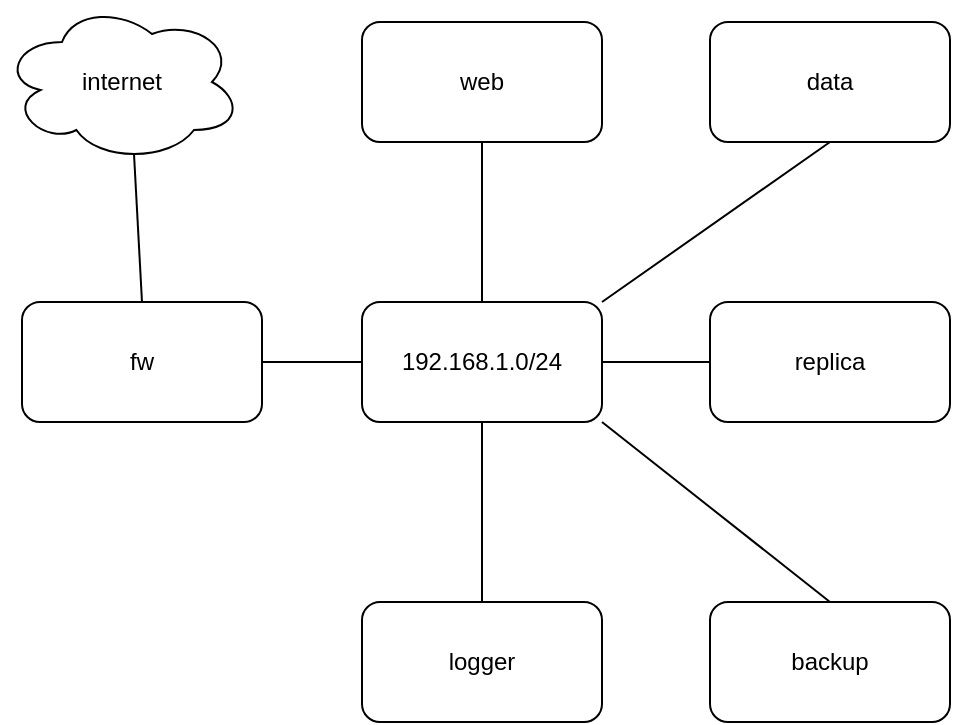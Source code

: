 <mxfile version="20.6.2" type="device"><diagram id="4IggmmZwFg4Mkd-BrONc" name="Страница 1"><mxGraphModel dx="1024" dy="621" grid="1" gridSize="10" guides="1" tooltips="1" connect="1" arrows="1" fold="1" page="1" pageScale="1" pageWidth="827" pageHeight="1169" math="0" shadow="0"><root><mxCell id="0"/><mxCell id="1" parent="0"/><mxCell id="Nk4rxEVuKk_PFZayKbhd-1" value="192.168.1.0/24" style="rounded=1;whiteSpace=wrap;html=1;" vertex="1" parent="1"><mxGeometry x="240" y="290" width="120" height="60" as="geometry"/></mxCell><mxCell id="Nk4rxEVuKk_PFZayKbhd-2" value="replica" style="rounded=1;whiteSpace=wrap;html=1;" vertex="1" parent="1"><mxGeometry x="414" y="290" width="120" height="60" as="geometry"/></mxCell><mxCell id="Nk4rxEVuKk_PFZayKbhd-4" value="fw" style="rounded=1;whiteSpace=wrap;html=1;" vertex="1" parent="1"><mxGeometry x="70" y="290" width="120" height="60" as="geometry"/></mxCell><mxCell id="Nk4rxEVuKk_PFZayKbhd-5" value="logger" style="rounded=1;whiteSpace=wrap;html=1;" vertex="1" parent="1"><mxGeometry x="240" y="440" width="120" height="60" as="geometry"/></mxCell><mxCell id="Nk4rxEVuKk_PFZayKbhd-6" value="web" style="rounded=1;whiteSpace=wrap;html=1;" vertex="1" parent="1"><mxGeometry x="240" y="150" width="120" height="60" as="geometry"/></mxCell><mxCell id="Nk4rxEVuKk_PFZayKbhd-7" value="data" style="rounded=1;whiteSpace=wrap;html=1;" vertex="1" parent="1"><mxGeometry x="414" y="150" width="120" height="60" as="geometry"/></mxCell><mxCell id="Nk4rxEVuKk_PFZayKbhd-8" value="backup" style="rounded=1;whiteSpace=wrap;html=1;" vertex="1" parent="1"><mxGeometry x="414" y="440" width="120" height="60" as="geometry"/></mxCell><mxCell id="Nk4rxEVuKk_PFZayKbhd-9" value="internet" style="ellipse;shape=cloud;whiteSpace=wrap;html=1;" vertex="1" parent="1"><mxGeometry x="60" y="140" width="120" height="80" as="geometry"/></mxCell><mxCell id="Nk4rxEVuKk_PFZayKbhd-10" value="" style="endArrow=none;html=1;rounded=0;exitX=0.5;exitY=0;exitDx=0;exitDy=0;entryX=0.55;entryY=0.95;entryDx=0;entryDy=0;entryPerimeter=0;" edge="1" parent="1" source="Nk4rxEVuKk_PFZayKbhd-4" target="Nk4rxEVuKk_PFZayKbhd-9"><mxGeometry width="50" height="50" relative="1" as="geometry"><mxPoint x="90" y="270" as="sourcePoint"/><mxPoint x="160" y="250" as="targetPoint"/></mxGeometry></mxCell><mxCell id="Nk4rxEVuKk_PFZayKbhd-11" value="" style="endArrow=none;html=1;rounded=0;entryX=1;entryY=0.5;entryDx=0;entryDy=0;exitX=0;exitY=0.5;exitDx=0;exitDy=0;" edge="1" parent="1" source="Nk4rxEVuKk_PFZayKbhd-1" target="Nk4rxEVuKk_PFZayKbhd-4"><mxGeometry width="50" height="50" relative="1" as="geometry"><mxPoint x="490" y="440" as="sourcePoint"/><mxPoint x="540" y="390" as="targetPoint"/></mxGeometry></mxCell><mxCell id="Nk4rxEVuKk_PFZayKbhd-12" value="" style="endArrow=none;html=1;rounded=0;entryX=0.5;entryY=1;entryDx=0;entryDy=0;" edge="1" parent="1" source="Nk4rxEVuKk_PFZayKbhd-1" target="Nk4rxEVuKk_PFZayKbhd-6"><mxGeometry width="50" height="50" relative="1" as="geometry"><mxPoint x="490" y="440" as="sourcePoint"/><mxPoint x="540" y="390" as="targetPoint"/></mxGeometry></mxCell><mxCell id="Nk4rxEVuKk_PFZayKbhd-13" value="" style="endArrow=none;html=1;rounded=0;entryX=0.5;entryY=1;entryDx=0;entryDy=0;exitX=1;exitY=0;exitDx=0;exitDy=0;" edge="1" parent="1" source="Nk4rxEVuKk_PFZayKbhd-1" target="Nk4rxEVuKk_PFZayKbhd-7"><mxGeometry width="50" height="50" relative="1" as="geometry"><mxPoint x="380" y="340" as="sourcePoint"/><mxPoint x="540" y="390" as="targetPoint"/></mxGeometry></mxCell><mxCell id="Nk4rxEVuKk_PFZayKbhd-14" value="" style="endArrow=none;html=1;rounded=0;exitX=1;exitY=0.5;exitDx=0;exitDy=0;entryX=0;entryY=0.5;entryDx=0;entryDy=0;" edge="1" parent="1" source="Nk4rxEVuKk_PFZayKbhd-1" target="Nk4rxEVuKk_PFZayKbhd-2"><mxGeometry width="50" height="50" relative="1" as="geometry"><mxPoint x="360" y="420" as="sourcePoint"/><mxPoint x="410" y="370" as="targetPoint"/></mxGeometry></mxCell><mxCell id="Nk4rxEVuKk_PFZayKbhd-15" value="" style="endArrow=none;html=1;rounded=0;entryX=0.5;entryY=1;entryDx=0;entryDy=0;exitX=0.5;exitY=0;exitDx=0;exitDy=0;" edge="1" parent="1" source="Nk4rxEVuKk_PFZayKbhd-5" target="Nk4rxEVuKk_PFZayKbhd-1"><mxGeometry width="50" height="50" relative="1" as="geometry"><mxPoint x="170" y="440" as="sourcePoint"/><mxPoint x="220" y="390" as="targetPoint"/></mxGeometry></mxCell><mxCell id="Nk4rxEVuKk_PFZayKbhd-16" value="" style="endArrow=none;html=1;rounded=0;exitX=0.5;exitY=0;exitDx=0;exitDy=0;entryX=1;entryY=1;entryDx=0;entryDy=0;" edge="1" parent="1" source="Nk4rxEVuKk_PFZayKbhd-8" target="Nk4rxEVuKk_PFZayKbhd-1"><mxGeometry width="50" height="50" relative="1" as="geometry"><mxPoint x="490" y="440" as="sourcePoint"/><mxPoint x="540" y="390" as="targetPoint"/></mxGeometry></mxCell></root></mxGraphModel></diagram></mxfile>